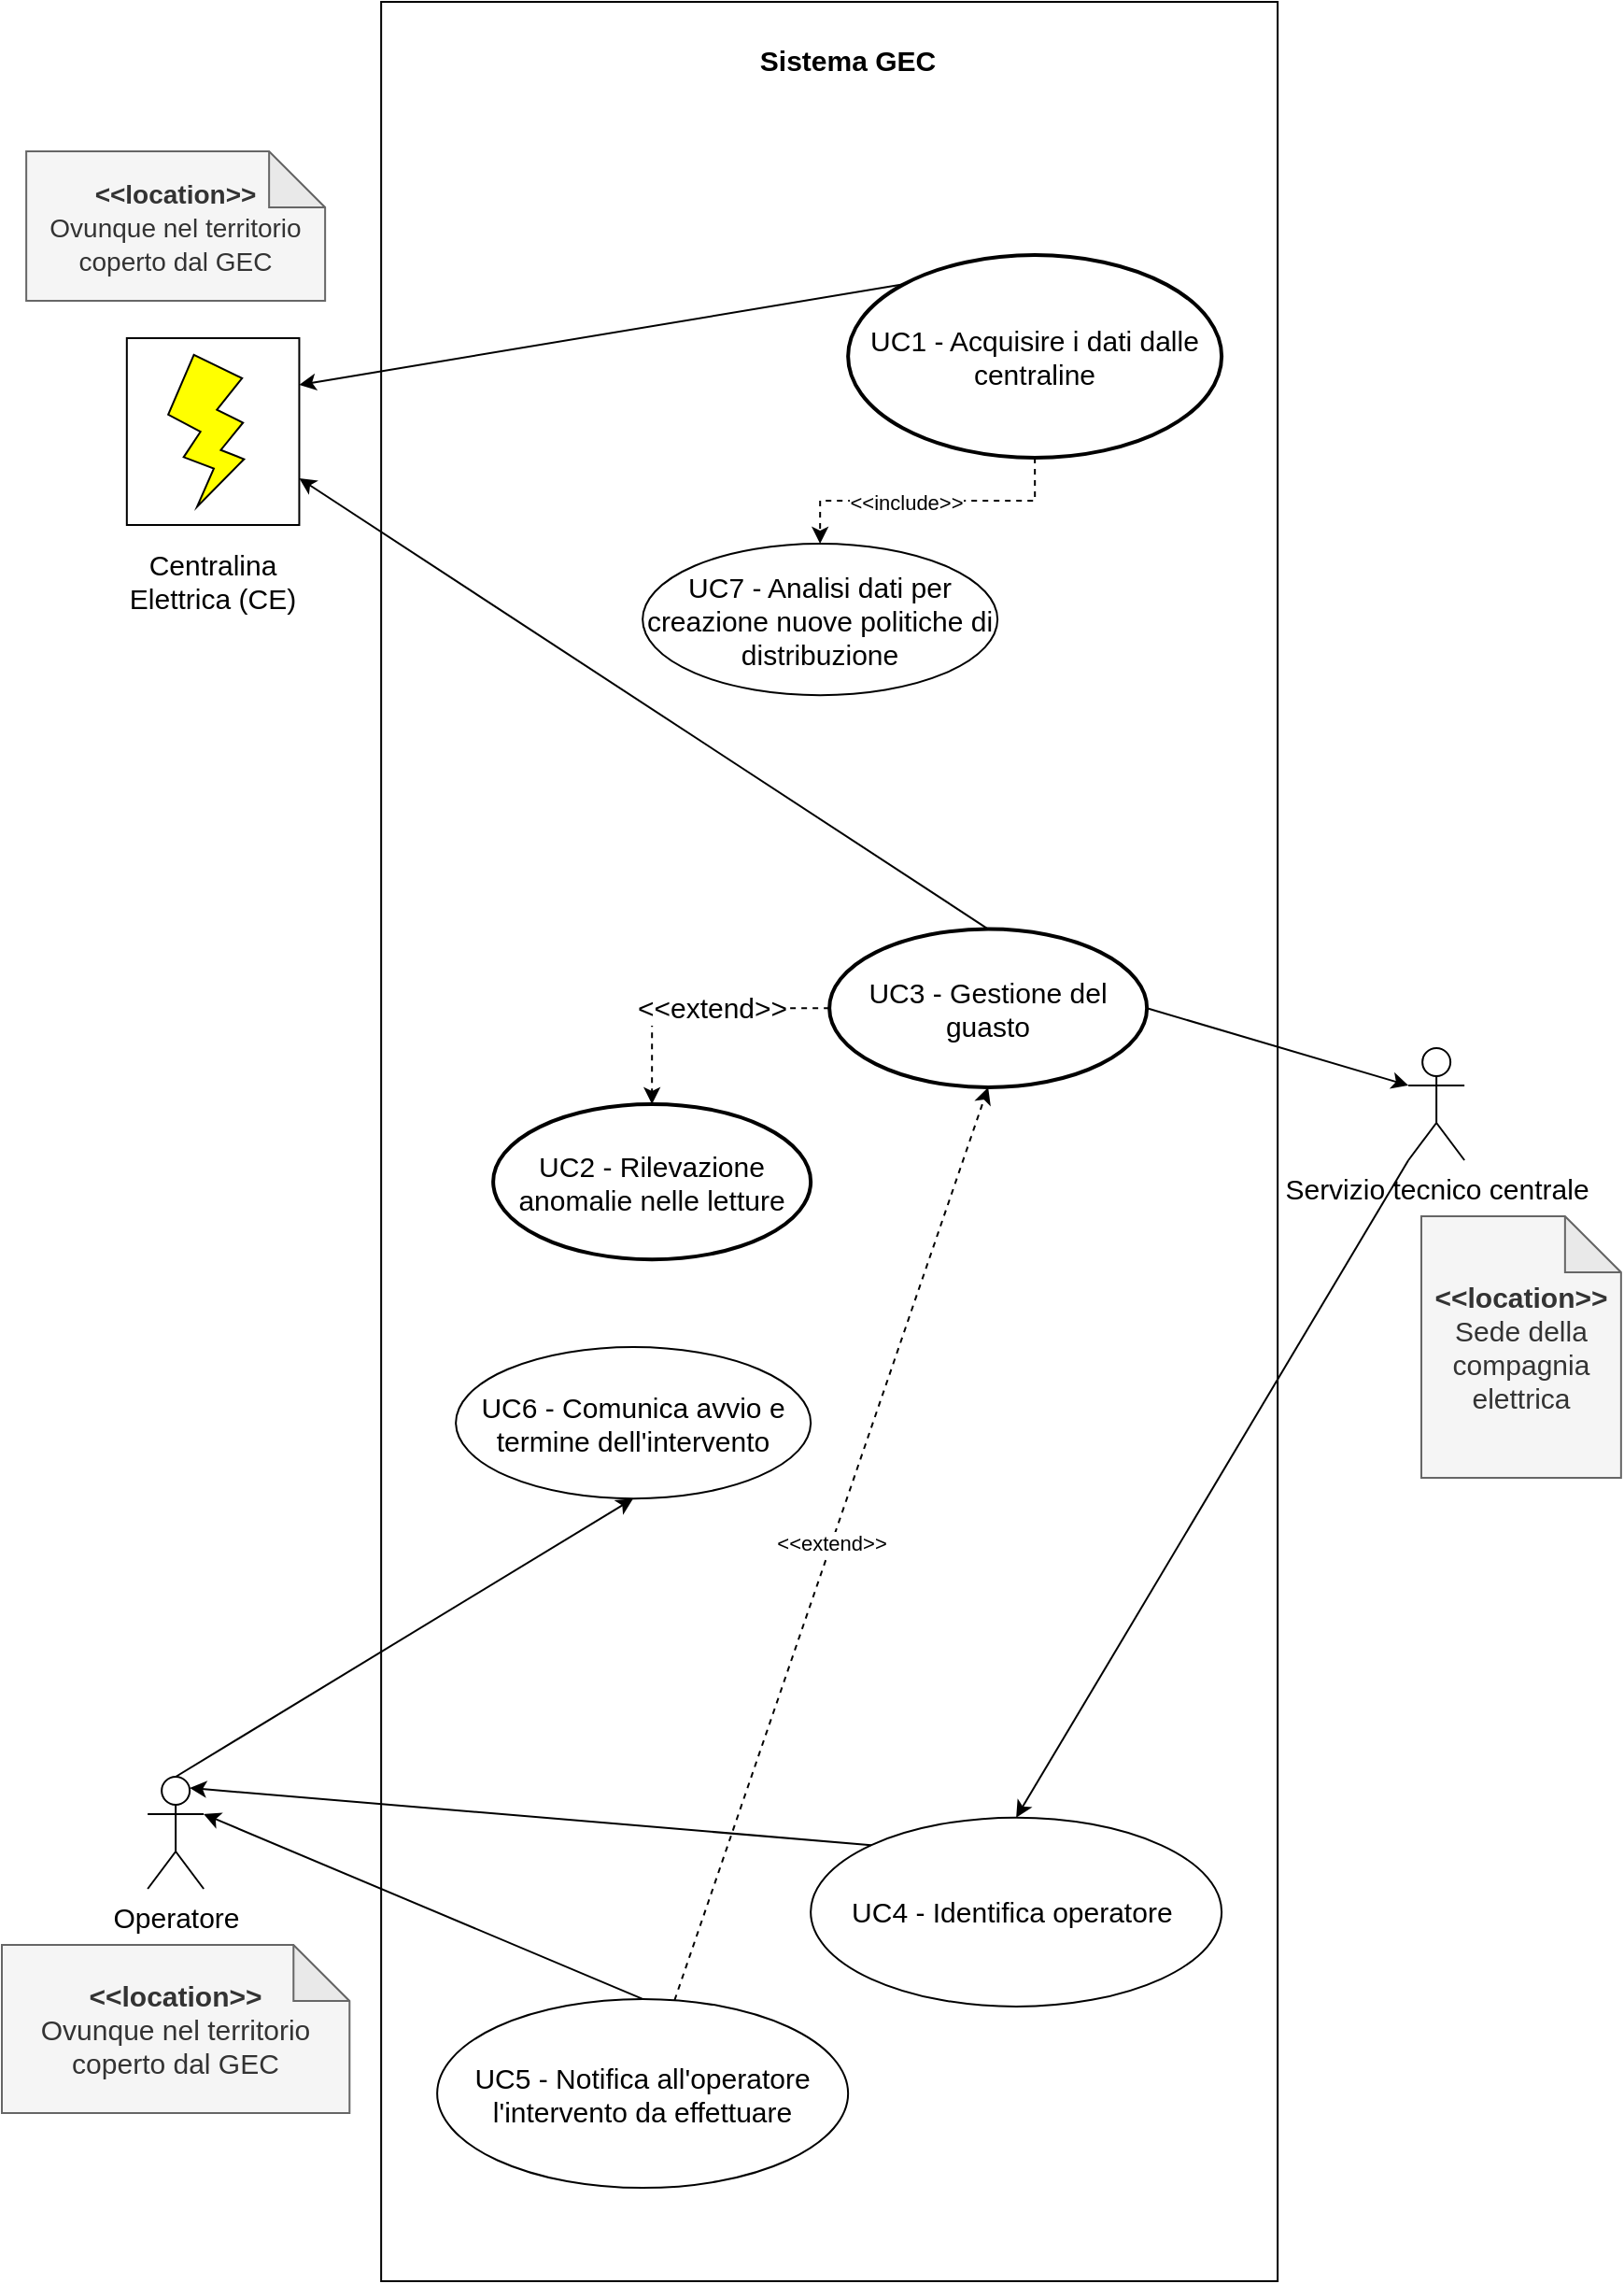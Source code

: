 <mxfile version="20.3.0" type="device"><diagram id="-Sjdl8BdoZFWK_SsTPy9" name="Pagina-1"><mxGraphModel dx="2370" dy="2611" grid="1" gridSize="10" guides="1" tooltips="1" connect="1" arrows="1" fold="1" page="1" pageScale="1" pageWidth="827" pageHeight="1169" math="0" shadow="0"><root><mxCell id="0"/><mxCell id="1" parent="0"/><mxCell id="CIVQkql8ugbi6OX0R3mC-5" value="" style="group" parent="1" vertex="1" connectable="0"><mxGeometry x="213.07" y="-870" width="480" height="1220" as="geometry"/></mxCell><mxCell id="CIVQkql8ugbi6OX0R3mC-1" value="" style="rounded=0;whiteSpace=wrap;html=1;" parent="CIVQkql8ugbi6OX0R3mC-5" vertex="1"><mxGeometry x="-10" width="480" height="1220" as="geometry"/></mxCell><mxCell id="CIVQkql8ugbi6OX0R3mC-2" value="&lt;b&gt;&lt;font style=&quot;font-size: 15px;&quot;&gt;Sistema GEC&lt;/font&gt;&lt;/b&gt;" style="text;html=1;strokeColor=none;fillColor=none;align=center;verticalAlign=middle;whiteSpace=wrap;rounded=0;" parent="CIVQkql8ugbi6OX0R3mC-5" vertex="1"><mxGeometry width="480" height="62.034" as="geometry"/></mxCell><mxCell id="R11vuTs7f3wL46UE-dou-3" style="edgeStyle=orthogonalEdgeStyle;rounded=0;orthogonalLoop=1;jettySize=auto;html=1;exitX=0.5;exitY=1;exitDx=0;exitDy=0;exitPerimeter=0;dashed=1;" edge="1" parent="CIVQkql8ugbi6OX0R3mC-5" source="CIVQkql8ugbi6OX0R3mC-6" target="kpMKFaN-GCitmcQSGo-V-15"><mxGeometry relative="1" as="geometry"/></mxCell><mxCell id="R11vuTs7f3wL46UE-dou-4" value="&amp;lt;&amp;lt;include&amp;gt;&amp;gt;" style="edgeLabel;html=1;align=center;verticalAlign=middle;resizable=0;points=[];" vertex="1" connectable="0" parent="R11vuTs7f3wL46UE-dou-3"><mxGeometry x="0.152" y="1" relative="1" as="geometry"><mxPoint as="offset"/></mxGeometry></mxCell><mxCell id="CIVQkql8ugbi6OX0R3mC-6" value="UC1 - Acquisire i dati dalle centraline" style="strokeWidth=2;html=1;shape=mxgraph.flowchart.start_2;whiteSpace=wrap;fontSize=15;" parent="CIVQkql8ugbi6OX0R3mC-5" vertex="1"><mxGeometry x="240" y="135.559" width="200" height="108.441" as="geometry"/></mxCell><mxCell id="CIVQkql8ugbi6OX0R3mC-13" value="UC2 - Rilevazione anomalie nelle letture" style="strokeWidth=2;html=1;shape=mxgraph.flowchart.start_2;whiteSpace=wrap;fontSize=15;" parent="CIVQkql8ugbi6OX0R3mC-5" vertex="1"><mxGeometry x="50" y="589.999" width="170" height="83.111" as="geometry"/></mxCell><mxCell id="CIVQkql8ugbi6OX0R3mC-16" style="edgeStyle=orthogonalEdgeStyle;rounded=0;orthogonalLoop=1;jettySize=auto;html=1;entryX=0.5;entryY=0;entryDx=0;entryDy=0;entryPerimeter=0;fontSize=15;dashed=1;" parent="CIVQkql8ugbi6OX0R3mC-5" source="CIVQkql8ugbi6OX0R3mC-15" target="CIVQkql8ugbi6OX0R3mC-13" edge="1"><mxGeometry relative="1" as="geometry"/></mxCell><mxCell id="CIVQkql8ugbi6OX0R3mC-17" value="&amp;lt;&amp;lt;extend&amp;gt;&amp;gt;" style="edgeLabel;html=1;align=center;verticalAlign=middle;resizable=0;points=[];fontSize=15;" parent="CIVQkql8ugbi6OX0R3mC-16" vertex="1" connectable="0"><mxGeometry x="-0.135" y="-1" relative="1" as="geometry"><mxPoint as="offset"/></mxGeometry></mxCell><mxCell id="CIVQkql8ugbi6OX0R3mC-15" value="UC3 - Gestione del guasto" style="strokeWidth=2;html=1;shape=mxgraph.flowchart.start_2;whiteSpace=wrap;fontSize=15;" parent="CIVQkql8ugbi6OX0R3mC-5" vertex="1"><mxGeometry x="230" y="496.273" width="170" height="84.68" as="geometry"/></mxCell><mxCell id="CIVQkql8ugbi6OX0R3mC-26" value="UC4 - Identifica operatore&amp;nbsp;" style="ellipse;whiteSpace=wrap;html=1;strokeColor=#000000;fontSize=15;fillColor=#FFFFFF;" parent="CIVQkql8ugbi6OX0R3mC-5" vertex="1"><mxGeometry x="220" y="971.866" width="220" height="101.097" as="geometry"/></mxCell><mxCell id="kpMKFaN-GCitmcQSGo-V-5" value="UC5 - Notifica all'operatore l'intervento da effettuare" style="ellipse;whiteSpace=wrap;html=1;strokeColor=#000000;fontSize=15;fillColor=#FFFFFF;" parent="CIVQkql8ugbi6OX0R3mC-5" vertex="1"><mxGeometry x="20" y="1068.954" width="220" height="101.097" as="geometry"/></mxCell><mxCell id="kpMKFaN-GCitmcQSGo-V-7" value="&amp;lt;&amp;lt;extend&amp;gt;&amp;gt;" style="endArrow=classic;html=1;rounded=0;entryX=0.5;entryY=1;entryDx=0;entryDy=0;entryPerimeter=0;dashed=1;" parent="CIVQkql8ugbi6OX0R3mC-5" source="kpMKFaN-GCitmcQSGo-V-5" target="CIVQkql8ugbi6OX0R3mC-15" edge="1"><mxGeometry width="50" height="50" relative="1" as="geometry"><mxPoint x="40" y="569.333" as="sourcePoint"/><mxPoint x="-10" y="627.429" as="targetPoint"/></mxGeometry></mxCell><mxCell id="kpMKFaN-GCitmcQSGo-V-9" value="UC6 - Comunica avvio e termine dell'intervento" style="ellipse;whiteSpace=wrap;html=1;strokeColor=#000000;fontSize=15;fillColor=#FFFFFF;" parent="CIVQkql8ugbi6OX0R3mC-5" vertex="1"><mxGeometry x="30" y="720" width="190" height="81.09" as="geometry"/></mxCell><mxCell id="kpMKFaN-GCitmcQSGo-V-15" value="UC7 - Analisi dati per creazione nuove politiche di distribuzione" style="ellipse;whiteSpace=wrap;html=1;strokeColor=#000000;fontSize=15;fillColor=#FFFFFF;" parent="CIVQkql8ugbi6OX0R3mC-5" vertex="1"><mxGeometry x="130" y="290" width="190" height="81.09" as="geometry"/></mxCell><mxCell id="CIVQkql8ugbi6OX0R3mC-11" value="" style="group" parent="1" vertex="1" connectable="0"><mxGeometry x="51.14" y="-690" width="123.85" height="160" as="geometry"/></mxCell><mxCell id="CIVQkql8ugbi6OX0R3mC-9" value="" style="group" parent="CIVQkql8ugbi6OX0R3mC-11" vertex="1" connectable="0"><mxGeometry x="15.77" width="92.31" height="100" as="geometry"/></mxCell><mxCell id="CIVQkql8ugbi6OX0R3mC-8" value="" style="rounded=0;whiteSpace=wrap;html=1;fontSize=15;" parent="CIVQkql8ugbi6OX0R3mC-9" vertex="1"><mxGeometry width="92.31" height="100" as="geometry"/></mxCell><mxCell id="CIVQkql8ugbi6OX0R3mC-7" value="" style="verticalLabelPosition=bottom;verticalAlign=top;html=1;shape=mxgraph.basic.flash;fontSize=15;rotation=-20;fillColor=#FFFF00;strokeColor=#000000;" parent="CIVQkql8ugbi6OX0R3mC-9" vertex="1"><mxGeometry x="23.078" y="7.692" width="46.155" height="76.923" as="geometry"/></mxCell><mxCell id="CIVQkql8ugbi6OX0R3mC-10" value="Centralina Elettrica (CE)" style="text;html=1;strokeColor=none;fillColor=none;align=center;verticalAlign=middle;whiteSpace=wrap;rounded=0;fontSize=15;" parent="CIVQkql8ugbi6OX0R3mC-11" vertex="1"><mxGeometry y="100" width="123.85" height="60" as="geometry"/></mxCell><mxCell id="CIVQkql8ugbi6OX0R3mC-19" value="&lt;font style=&quot;font-size: 14px;&quot;&gt;&lt;b&gt;&amp;lt;&amp;lt;location&amp;gt;&amp;gt;&lt;br&gt;&lt;/b&gt;Ovunque nel territorio coperto dal GEC&lt;/font&gt;" style="shape=note;whiteSpace=wrap;html=1;backgroundOutline=1;darkOpacity=0.05;strokeColor=#666666;fontSize=15;fillColor=#f5f5f5;fontColor=#333333;" parent="1" vertex="1"><mxGeometry x="13.07" y="-790" width="160" height="80" as="geometry"/></mxCell><mxCell id="CIVQkql8ugbi6OX0R3mC-22" value="Servizio tecnico centrale" style="shape=umlActor;verticalLabelPosition=bottom;verticalAlign=top;html=1;outlineConnect=0;strokeColor=#000000;fontSize=15;fillColor=#FFFFFF;" parent="1" vertex="1"><mxGeometry x="753.07" y="-310" width="30" height="60" as="geometry"/></mxCell><mxCell id="CIVQkql8ugbi6OX0R3mC-25" value="&lt;b&gt;&amp;lt;&amp;lt;location&amp;gt;&amp;gt;&lt;br&gt;&lt;/b&gt;Sede della compagnia elettrica" style="shape=note;whiteSpace=wrap;html=1;backgroundOutline=1;darkOpacity=0.05;strokeColor=#666666;fontSize=15;fillColor=#f5f5f5;fontColor=#333333;" parent="1" vertex="1"><mxGeometry x="760" y="-220" width="106.93" height="140" as="geometry"/></mxCell><mxCell id="kpMKFaN-GCitmcQSGo-V-1" value="Operatore" style="shape=umlActor;verticalLabelPosition=bottom;verticalAlign=top;html=1;outlineConnect=0;strokeColor=#000000;fontSize=15;fillColor=#FFFFFF;" parent="1" vertex="1"><mxGeometry x="78.07" y="80" width="30" height="60" as="geometry"/></mxCell><mxCell id="kpMKFaN-GCitmcQSGo-V-8" value="" style="endArrow=classic;html=1;rounded=0;entryX=1;entryY=0.333;entryDx=0;entryDy=0;entryPerimeter=0;exitX=0.5;exitY=0;exitDx=0;exitDy=0;" parent="1" source="kpMKFaN-GCitmcQSGo-V-5" target="kpMKFaN-GCitmcQSGo-V-1" edge="1"><mxGeometry width="50" height="50" relative="1" as="geometry"><mxPoint x="323.07" y="210" as="sourcePoint"/><mxPoint x="233.07" y="-30" as="targetPoint"/></mxGeometry></mxCell><mxCell id="kpMKFaN-GCitmcQSGo-V-10" value="" style="endArrow=classic;html=1;rounded=0;exitX=0.5;exitY=0;exitDx=0;exitDy=0;exitPerimeter=0;entryX=1;entryY=0.75;entryDx=0;entryDy=0;" parent="1" source="CIVQkql8ugbi6OX0R3mC-15" target="CIVQkql8ugbi6OX0R3mC-8" edge="1"><mxGeometry width="50" height="50" relative="1" as="geometry"><mxPoint x="403.07" y="-430" as="sourcePoint"/><mxPoint x="453.07" y="-480" as="targetPoint"/></mxGeometry></mxCell><mxCell id="kpMKFaN-GCitmcQSGo-V-11" value="" style="endArrow=classic;html=1;rounded=0;exitX=1;exitY=0.5;exitDx=0;exitDy=0;exitPerimeter=0;entryX=0;entryY=0.333;entryDx=0;entryDy=0;entryPerimeter=0;" parent="1" source="CIVQkql8ugbi6OX0R3mC-15" target="CIVQkql8ugbi6OX0R3mC-22" edge="1"><mxGeometry width="50" height="50" relative="1" as="geometry"><mxPoint x="403.07" y="-430" as="sourcePoint"/><mxPoint x="453.07" y="-480" as="targetPoint"/></mxGeometry></mxCell><mxCell id="kpMKFaN-GCitmcQSGo-V-12" value="" style="endArrow=classic;html=1;rounded=0;exitX=0;exitY=0;exitDx=0;exitDy=0;entryX=0.75;entryY=0.1;entryDx=0;entryDy=0;entryPerimeter=0;" parent="1" source="CIVQkql8ugbi6OX0R3mC-26" target="kpMKFaN-GCitmcQSGo-V-1" edge="1"><mxGeometry width="50" height="50" relative="1" as="geometry"><mxPoint x="403.07" y="-110" as="sourcePoint"/><mxPoint x="453.07" y="-160" as="targetPoint"/></mxGeometry></mxCell><mxCell id="kpMKFaN-GCitmcQSGo-V-13" value="&lt;b&gt;&amp;lt;&amp;lt;location&amp;gt;&amp;gt;&lt;br&gt;&lt;/b&gt;Ovunque nel territorio coperto dal GEC" style="shape=note;whiteSpace=wrap;html=1;backgroundOutline=1;darkOpacity=0.05;strokeColor=#666666;fontSize=15;fillColor=#f5f5f5;fontColor=#333333;" parent="1" vertex="1"><mxGeometry x="-4.974e-14" y="170" width="186.15" height="90" as="geometry"/></mxCell><mxCell id="kpMKFaN-GCitmcQSGo-V-14" value="" style="endArrow=classic;html=1;rounded=0;exitX=0.5;exitY=0;exitDx=0;exitDy=0;exitPerimeter=0;entryX=0.5;entryY=1;entryDx=0;entryDy=0;" parent="1" source="kpMKFaN-GCitmcQSGo-V-1" target="kpMKFaN-GCitmcQSGo-V-9" edge="1"><mxGeometry width="50" height="50" relative="1" as="geometry"><mxPoint x="453.07" y="-120" as="sourcePoint"/><mxPoint x="503.07" y="-170" as="targetPoint"/></mxGeometry></mxCell><mxCell id="kpMKFaN-GCitmcQSGo-V-18" value="" style="endArrow=classic;html=1;rounded=0;fontSize=14;exitX=0.145;exitY=0.145;exitDx=0;exitDy=0;exitPerimeter=0;entryX=1;entryY=0.25;entryDx=0;entryDy=0;" parent="1" source="CIVQkql8ugbi6OX0R3mC-6" target="CIVQkql8ugbi6OX0R3mC-8" edge="1"><mxGeometry width="50" height="50" relative="1" as="geometry"><mxPoint x="283.07" y="-610" as="sourcePoint"/><mxPoint x="333.07" y="-660" as="targetPoint"/></mxGeometry></mxCell><mxCell id="kpMKFaN-GCitmcQSGo-V-19" value="" style="endArrow=classic;html=1;rounded=0;fontSize=14;entryX=0.5;entryY=0;entryDx=0;entryDy=0;exitX=0;exitY=1;exitDx=0;exitDy=0;exitPerimeter=0;" parent="1" source="CIVQkql8ugbi6OX0R3mC-22" target="CIVQkql8ugbi6OX0R3mC-26" edge="1"><mxGeometry width="50" height="50" relative="1" as="geometry"><mxPoint x="180" y="-140" as="sourcePoint"/><mxPoint x="230" y="-190" as="targetPoint"/></mxGeometry></mxCell></root></mxGraphModel></diagram></mxfile>